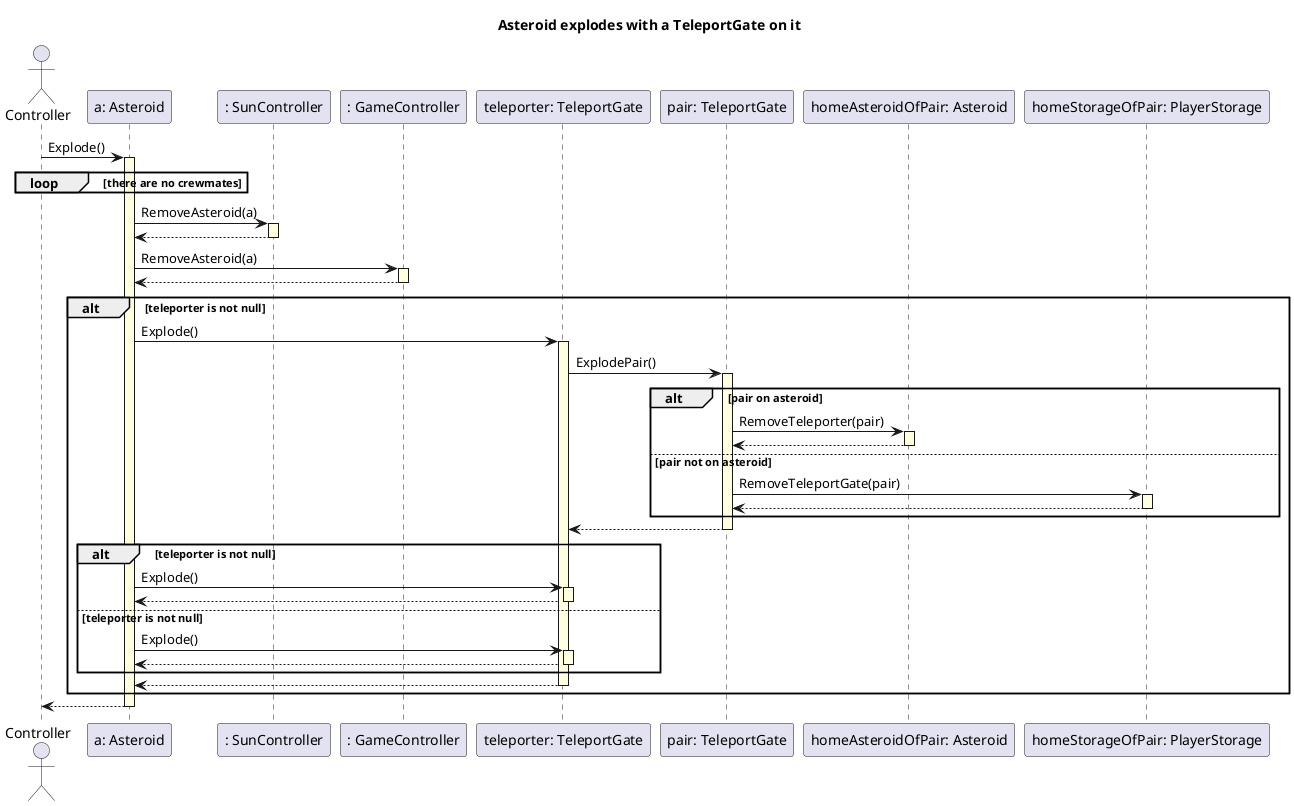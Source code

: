 @startuml
skinparam SequenceLifeLineBackgroundColor LightYellow

title "Asteroid explodes with a TeleportGate on it"

actor Controller as C

participant "a: Asteroid" as a
participant ": SunController" as sun
participant ": GameController" as game
participant "teleporter: TeleportGate" as tport
participant "pair: TeleportGate" as pair
participant "homeAsteroidOfPair: Asteroid" as home1
participant "homeStorageOfPair: PlayerStorage" as home2

C -> a ++ : Explode()

loop there are no crewmates
end

a -> sun ++ : RemoveAsteroid(a)
sun --> a --

a -> game ++ : RemoveAsteroid(a)
game --> a --

alt teleporter is not null

    a -> tport ++ : Explode()

        tport -> pair ++ : ExplodePair()
        
            alt pair on asteroid

                pair -> home1 ++ : RemoveTeleporter(pair)
                home1 --> pair --

            else pair not on asteroid

                pair -> home2 ++ : RemoveTeleportGate(pair)
                home2 --> pair --

            end
        
        pair --> tport --

        alt teleporter is not null

            a -> tport ++ : Explode()
            tport --> a --

        else teleporter is not null

            a -> tport ++ : Explode()
            tport --> a --

        end

    tport --> a --

end

a --> C --

@enduml